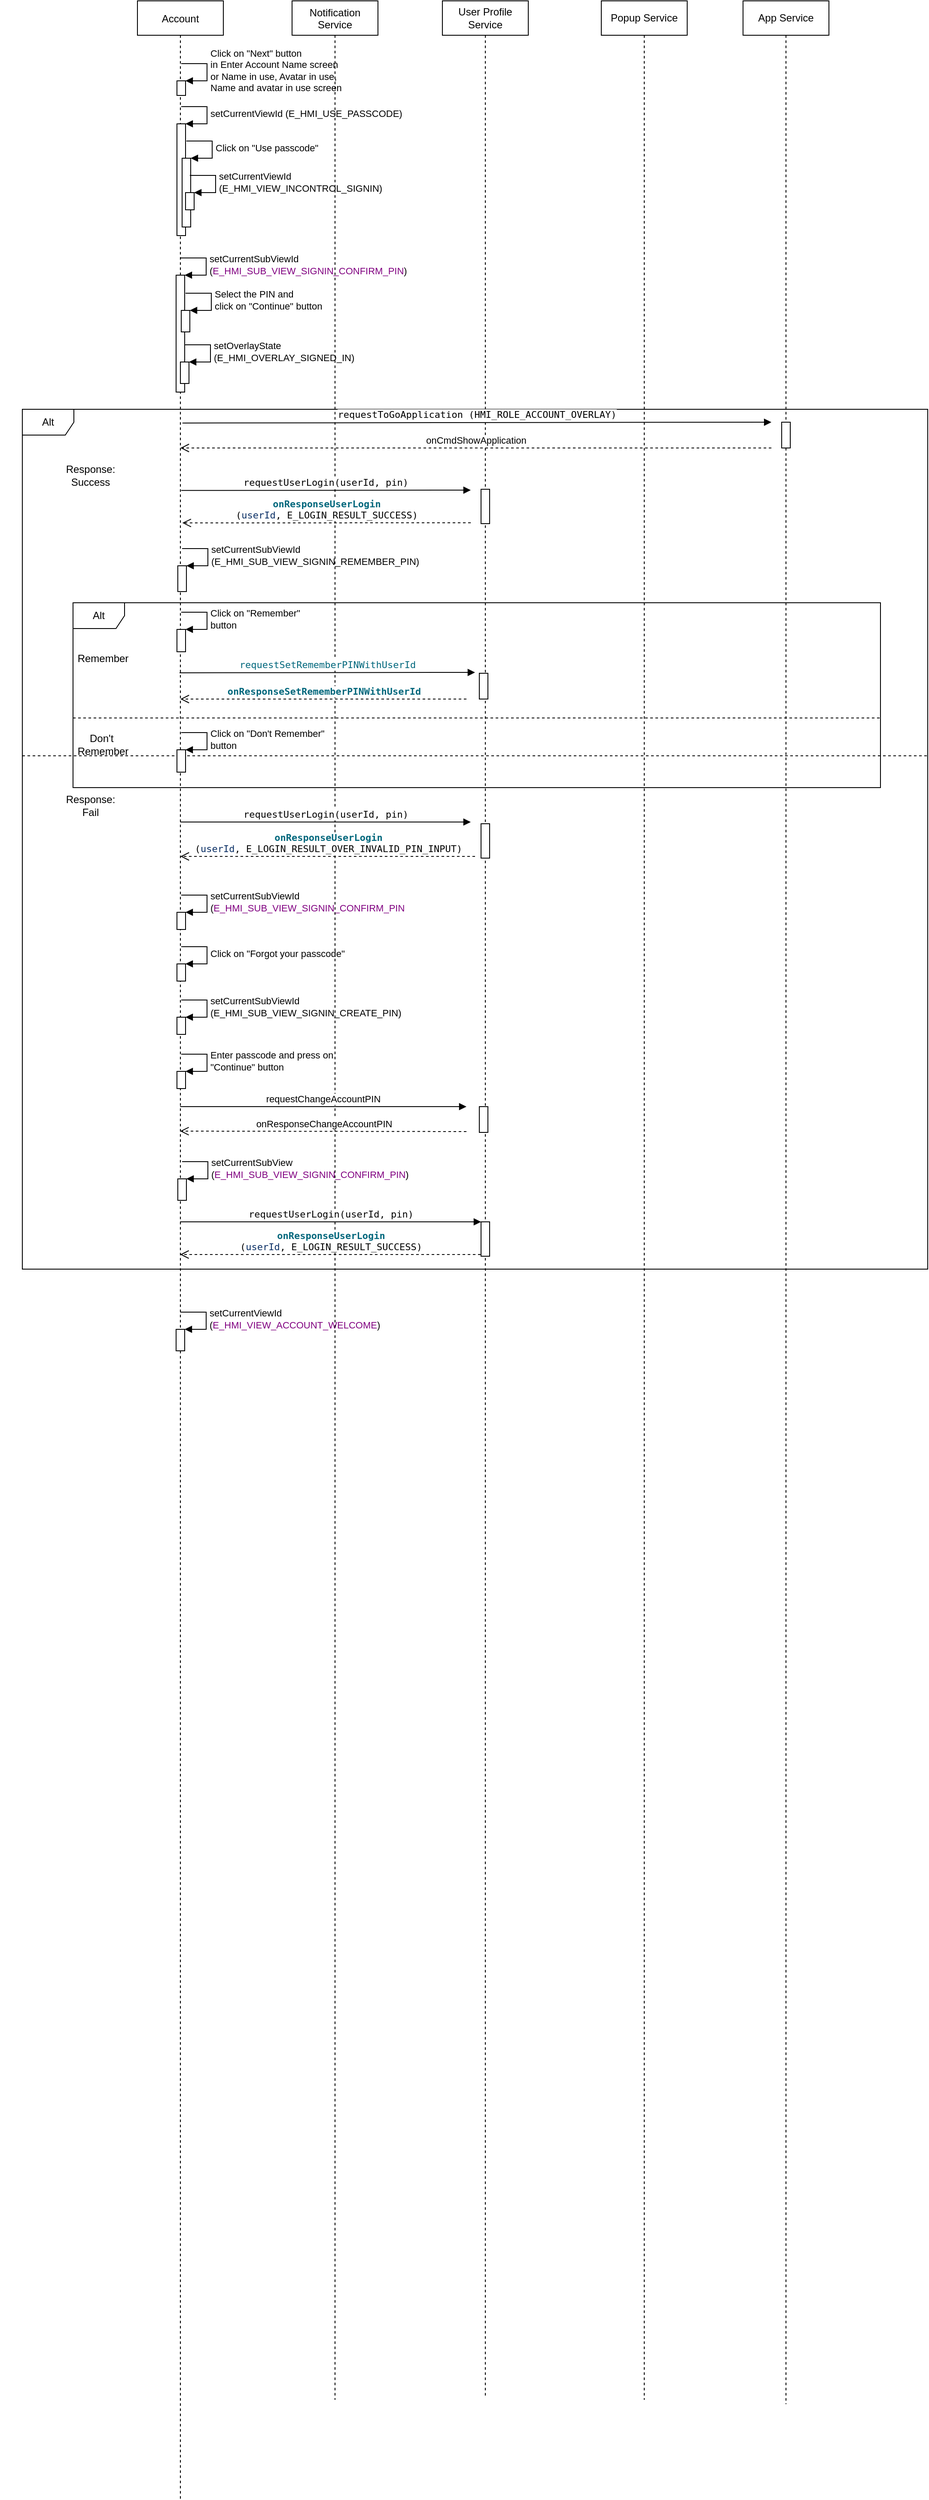 <mxfile version="20.0.3" type="github"><diagram name="5.Use passcode" id="7i3GNUiUWpW6LsTLCLUb"><mxGraphModel dx="1550" dy="787" grid="1" gridSize="5" guides="1" tooltips="1" connect="1" arrows="1" fold="1" page="1" pageScale="1" pageWidth="1654" pageHeight="2336" math="0" shadow="0"><root><mxCell id="Ll0TUTOF1Aih_Eim0PND-0"/><mxCell id="Ll0TUTOF1Aih_Eim0PND-1" parent="Ll0TUTOF1Aih_Eim0PND-0"/><mxCell id="jUwYqst78MV3PYVB4rAi-16" value="" style="group" parent="Ll0TUTOF1Aih_Eim0PND-1" connectable="0" vertex="1"><mxGeometry x="292" y="840" width="940" height="215" as="geometry"/></mxCell><mxCell id="jUwYqst78MV3PYVB4rAi-14" value="Alt" style="shape=umlFrame;whiteSpace=wrap;html=1;" parent="jUwYqst78MV3PYVB4rAi-16" vertex="1"><mxGeometry width="940" height="215" as="geometry"/></mxCell><mxCell id="jUwYqst78MV3PYVB4rAi-15" value="" style="line;strokeWidth=1;fillColor=none;align=left;verticalAlign=middle;spacingTop=-1;spacingLeft=3;spacingRight=3;rotatable=0;labelPosition=right;points=[];portConstraint=eastwest;dashed=1;" parent="jUwYqst78MV3PYVB4rAi-16" vertex="1"><mxGeometry y="130" width="940" height="8" as="geometry"/></mxCell><mxCell id="jUwYqst78MV3PYVB4rAi-17" value="Remember" style="text;html=1;strokeColor=none;fillColor=none;align=center;verticalAlign=middle;whiteSpace=wrap;rounded=0;dashed=1;" parent="jUwYqst78MV3PYVB4rAi-16" vertex="1"><mxGeometry x="15.878" y="50" width="38.108" height="30" as="geometry"/></mxCell><mxCell id="jUwYqst78MV3PYVB4rAi-18" value="Don't&amp;nbsp;&lt;br&gt;Remember" style="text;html=1;strokeColor=none;fillColor=none;align=center;verticalAlign=middle;whiteSpace=wrap;rounded=0;dashed=1;" parent="jUwYqst78MV3PYVB4rAi-16" vertex="1"><mxGeometry x="15.878" y="150" width="38.108" height="30" as="geometry"/></mxCell><mxCell id="QzJCntWpNUbFTJizOiE5-14" value="" style="group" parent="Ll0TUTOF1Aih_Eim0PND-1" connectable="0" vertex="1"><mxGeometry x="233" y="615" width="1054" height="1000" as="geometry"/></mxCell><mxCell id="QzJCntWpNUbFTJizOiE5-10" value="Alt" style="shape=umlFrame;whiteSpace=wrap;html=1;" parent="QzJCntWpNUbFTJizOiE5-14" vertex="1"><mxGeometry width="1054" height="1000.0" as="geometry"/></mxCell><mxCell id="QzJCntWpNUbFTJizOiE5-11" value="" style="line;strokeWidth=1;fillColor=none;align=left;verticalAlign=middle;spacingTop=-1;spacingLeft=3;spacingRight=3;rotatable=0;labelPosition=right;points=[];portConstraint=eastwest;dashed=1;" parent="QzJCntWpNUbFTJizOiE5-14" vertex="1"><mxGeometry y="399.005" width="1054" height="7.96" as="geometry"/></mxCell><mxCell id="QzJCntWpNUbFTJizOiE5-12" value="Response:&lt;br&gt;Success" style="text;html=1;strokeColor=none;fillColor=none;align=center;verticalAlign=middle;whiteSpace=wrap;rounded=0;dashed=1;" parent="QzJCntWpNUbFTJizOiE5-14" vertex="1"><mxGeometry x="-26.0" y="62.177" width="210.8" height="29.851" as="geometry"/></mxCell><mxCell id="QzJCntWpNUbFTJizOiE5-13" value="Response:&lt;br&gt;Fail" style="text;html=1;strokeColor=none;fillColor=none;align=center;verticalAlign=middle;whiteSpace=wrap;rounded=0;dashed=1;" parent="QzJCntWpNUbFTJizOiE5-14" vertex="1"><mxGeometry x="-26.0" y="445.592" width="210.8" height="29.851" as="geometry"/></mxCell><mxCell id="Ll0TUTOF1Aih_Eim0PND-2" value="Account" style="shape=umlLifeline;perimeter=lifelinePerimeter;container=1;collapsible=0;recursiveResize=0;rounded=0;shadow=0;strokeWidth=1;" parent="Ll0TUTOF1Aih_Eim0PND-1" vertex="1"><mxGeometry x="367" y="140" width="100" height="2905" as="geometry"/></mxCell><mxCell id="Ll0TUTOF1Aih_Eim0PND-3" value="" style="html=1;points=[];perimeter=orthogonalPerimeter;" parent="Ll0TUTOF1Aih_Eim0PND-2" vertex="1"><mxGeometry x="46" y="93" width="10" height="17" as="geometry"/></mxCell><mxCell id="Ll0TUTOF1Aih_Eim0PND-4" value="Click on &quot;Next&quot; button&lt;br&gt;in Enter Account Name screen&lt;br&gt;or Name in use, Avatar in use,&lt;br&gt;Name and avatar in use screen" style="edgeStyle=orthogonalEdgeStyle;html=1;align=left;spacingLeft=2;endArrow=block;rounded=0;entryX=1;entryY=0;" parent="Ll0TUTOF1Aih_Eim0PND-2" target="Ll0TUTOF1Aih_Eim0PND-3" edge="1"><mxGeometry relative="1" as="geometry"><mxPoint x="51" y="73" as="sourcePoint"/><Array as="points"><mxPoint x="81" y="73"/></Array></mxGeometry></mxCell><mxCell id="rllTW41nW2jnKarq9-gX-4" value="" style="html=1;points=[];perimeter=orthogonalPerimeter;" parent="Ll0TUTOF1Aih_Eim0PND-2" vertex="1"><mxGeometry x="46" y="143" width="10" height="130" as="geometry"/></mxCell><mxCell id="rllTW41nW2jnKarq9-gX-5" value="setCurrentViewId (E_HMI_USE_PASSCODE)" style="edgeStyle=orthogonalEdgeStyle;html=1;align=left;spacingLeft=2;endArrow=block;rounded=0;entryX=1;entryY=0;" parent="Ll0TUTOF1Aih_Eim0PND-2" target="rllTW41nW2jnKarq9-gX-4" edge="1"><mxGeometry relative="1" as="geometry"><mxPoint x="51" y="123" as="sourcePoint"/><Array as="points"><mxPoint x="81" y="123"/></Array></mxGeometry></mxCell><mxCell id="rllTW41nW2jnKarq9-gX-6" value="" style="html=1;points=[];perimeter=orthogonalPerimeter;" parent="Ll0TUTOF1Aih_Eim0PND-2" vertex="1"><mxGeometry x="52" y="183" width="10" height="80" as="geometry"/></mxCell><mxCell id="rllTW41nW2jnKarq9-gX-7" value="Click on &quot;Use passcode&quot;" style="edgeStyle=orthogonalEdgeStyle;html=1;align=left;spacingLeft=2;endArrow=block;rounded=0;entryX=1;entryY=0;" parent="Ll0TUTOF1Aih_Eim0PND-2" target="rllTW41nW2jnKarq9-gX-6" edge="1"><mxGeometry relative="1" as="geometry"><mxPoint x="57" y="163" as="sourcePoint"/><Array as="points"><mxPoint x="87" y="163"/></Array></mxGeometry></mxCell><mxCell id="OQmPSfKjK-mu0-LjnbWT-0" value="" style="html=1;points=[];perimeter=orthogonalPerimeter;" parent="Ll0TUTOF1Aih_Eim0PND-2" vertex="1"><mxGeometry x="56" y="223" width="10" height="20" as="geometry"/></mxCell><mxCell id="OQmPSfKjK-mu0-LjnbWT-1" value="setCurrentViewId &lt;br&gt;(E_HMI_VIEW_INCONTROL_SIGNIN)" style="edgeStyle=orthogonalEdgeStyle;html=1;align=left;spacingLeft=2;endArrow=block;rounded=0;entryX=1;entryY=0;" parent="Ll0TUTOF1Aih_Eim0PND-2" target="OQmPSfKjK-mu0-LjnbWT-0" edge="1"><mxGeometry relative="1" as="geometry"><mxPoint x="61" y="203" as="sourcePoint"/><Array as="points"><mxPoint x="91" y="203"/></Array></mxGeometry></mxCell><mxCell id="OQmPSfKjK-mu0-LjnbWT-2" value="" style="html=1;points=[];perimeter=orthogonalPerimeter;" parent="Ll0TUTOF1Aih_Eim0PND-2" vertex="1"><mxGeometry x="45" y="319" width="10" height="136" as="geometry"/></mxCell><mxCell id="OQmPSfKjK-mu0-LjnbWT-3" value="setCurrentSubViewId&lt;br&gt;(&lt;span style=&quot;color: rgb(128, 0, 128);&quot;&gt;E_HMI_SUB_VIEW_SIGNIN_CONFIRM_PIN&lt;/span&gt;)" style="edgeStyle=orthogonalEdgeStyle;html=1;align=left;spacingLeft=2;endArrow=block;rounded=0;entryX=1;entryY=0;" parent="Ll0TUTOF1Aih_Eim0PND-2" target="OQmPSfKjK-mu0-LjnbWT-2" edge="1"><mxGeometry relative="1" as="geometry"><mxPoint x="50" y="299" as="sourcePoint"/><Array as="points"><mxPoint x="80" y="299"/></Array></mxGeometry></mxCell><mxCell id="OQmPSfKjK-mu0-LjnbWT-4" value="" style="html=1;points=[];perimeter=orthogonalPerimeter;" parent="Ll0TUTOF1Aih_Eim0PND-2" vertex="1"><mxGeometry x="46" y="1060" width="10" height="20" as="geometry"/></mxCell><mxCell id="OQmPSfKjK-mu0-LjnbWT-5" value="setCurrentSubViewId&lt;br&gt;(&lt;span style=&quot;color: rgb(128, 0, 128);&quot;&gt;E_HMI_SUB_VIEW_SIGNIN_CONFIRM_PIN&lt;/span&gt;" style="edgeStyle=orthogonalEdgeStyle;html=1;align=left;spacingLeft=2;endArrow=block;rounded=0;entryX=1;entryY=0;" parent="Ll0TUTOF1Aih_Eim0PND-2" target="OQmPSfKjK-mu0-LjnbWT-4" edge="1"><mxGeometry relative="1" as="geometry"><mxPoint x="51" y="1040" as="sourcePoint"/><Array as="points"><mxPoint x="81" y="1040"/></Array></mxGeometry></mxCell><mxCell id="jUwYqst78MV3PYVB4rAi-8" value="" style="html=1;points=[];perimeter=orthogonalPerimeter;" parent="Ll0TUTOF1Aih_Eim0PND-2" vertex="1"><mxGeometry x="51" y="360" width="10" height="25" as="geometry"/></mxCell><mxCell id="jUwYqst78MV3PYVB4rAi-9" value="Select the PIN and&lt;br&gt;click on &quot;Continue&quot; button" style="edgeStyle=orthogonalEdgeStyle;html=1;align=left;spacingLeft=2;endArrow=block;rounded=0;entryX=1;entryY=0;" parent="Ll0TUTOF1Aih_Eim0PND-2" target="jUwYqst78MV3PYVB4rAi-8" edge="1"><mxGeometry relative="1" as="geometry"><mxPoint x="56" y="340" as="sourcePoint"/><Array as="points"><mxPoint x="86" y="340"/></Array></mxGeometry></mxCell><mxCell id="JeS0EOX_MZ1Tq1z5bf3x-3" value="" style="html=1;points=[];perimeter=orthogonalPerimeter;" parent="Ll0TUTOF1Aih_Eim0PND-2" vertex="1"><mxGeometry x="50" y="420" width="10" height="25" as="geometry"/></mxCell><mxCell id="JeS0EOX_MZ1Tq1z5bf3x-4" value="setOverlayState&lt;br&gt;(E_HMI_OVERLAY_SIGNED_IN)" style="edgeStyle=orthogonalEdgeStyle;html=1;align=left;spacingLeft=2;endArrow=block;rounded=0;entryX=1;entryY=0;" parent="Ll0TUTOF1Aih_Eim0PND-2" target="JeS0EOX_MZ1Tq1z5bf3x-3" edge="1"><mxGeometry relative="1" as="geometry"><mxPoint x="55" y="400" as="sourcePoint"/><Array as="points"><mxPoint x="85" y="400"/></Array></mxGeometry></mxCell><mxCell id="jUwYqst78MV3PYVB4rAi-6" value="" style="html=1;points=[];perimeter=orthogonalPerimeter;" parent="Ll0TUTOF1Aih_Eim0PND-2" vertex="1"><mxGeometry x="47" y="657" width="10" height="30" as="geometry"/></mxCell><mxCell id="jUwYqst78MV3PYVB4rAi-7" value="setCurrentSubViewId &lt;br&gt;(E_HMI_SUB_VIEW_SIGNIN_REMEMBER_PIN)" style="edgeStyle=orthogonalEdgeStyle;html=1;align=left;spacingLeft=2;endArrow=block;rounded=0;entryX=1;entryY=0;" parent="Ll0TUTOF1Aih_Eim0PND-2" target="jUwYqst78MV3PYVB4rAi-6" edge="1"><mxGeometry relative="1" as="geometry"><mxPoint x="52" y="637" as="sourcePoint"/><Array as="points"><mxPoint x="82" y="637"/></Array></mxGeometry></mxCell><mxCell id="jUwYqst78MV3PYVB4rAi-10" value="" style="html=1;points=[];perimeter=orthogonalPerimeter;" parent="Ll0TUTOF1Aih_Eim0PND-2" vertex="1"><mxGeometry x="46" y="731" width="10" height="26" as="geometry"/></mxCell><mxCell id="jUwYqst78MV3PYVB4rAi-11" value="Click on &quot;Remember&quot; &lt;br&gt;button" style="edgeStyle=orthogonalEdgeStyle;html=1;align=left;spacingLeft=2;endArrow=block;rounded=0;entryX=1;entryY=0;" parent="Ll0TUTOF1Aih_Eim0PND-2" target="jUwYqst78MV3PYVB4rAi-10" edge="1"><mxGeometry relative="1" as="geometry"><mxPoint x="51" y="711" as="sourcePoint"/><Array as="points"><mxPoint x="81" y="711"/></Array></mxGeometry></mxCell><mxCell id="jUwYqst78MV3PYVB4rAi-12" value="" style="html=1;points=[];perimeter=orthogonalPerimeter;" parent="Ll0TUTOF1Aih_Eim0PND-2" vertex="1"><mxGeometry x="46" y="871" width="10" height="26" as="geometry"/></mxCell><mxCell id="jUwYqst78MV3PYVB4rAi-13" value="Click on &quot;Don't Remember&quot; &lt;br&gt;button" style="edgeStyle=orthogonalEdgeStyle;html=1;align=left;spacingLeft=2;endArrow=block;rounded=0;entryX=1;entryY=0;" parent="Ll0TUTOF1Aih_Eim0PND-2" target="jUwYqst78MV3PYVB4rAi-12" edge="1"><mxGeometry relative="1" as="geometry"><mxPoint x="51" y="851" as="sourcePoint"/><Array as="points"><mxPoint x="81" y="851"/></Array></mxGeometry></mxCell><mxCell id="jUwYqst78MV3PYVB4rAi-22" value="" style="html=1;points=[];perimeter=orthogonalPerimeter;" parent="Ll0TUTOF1Aih_Eim0PND-2" vertex="1"><mxGeometry x="46" y="1182" width="10" height="20" as="geometry"/></mxCell><mxCell id="jUwYqst78MV3PYVB4rAi-23" value="setCurrentSubViewId&lt;br&gt;(E_HMI_SUB_VIEW_SIGNIN_CREATE_PIN)" style="edgeStyle=orthogonalEdgeStyle;html=1;align=left;spacingLeft=2;endArrow=block;rounded=0;entryX=1;entryY=0;" parent="Ll0TUTOF1Aih_Eim0PND-2" target="jUwYqst78MV3PYVB4rAi-22" edge="1"><mxGeometry relative="1" as="geometry"><mxPoint x="51" y="1162" as="sourcePoint"/><Array as="points"><mxPoint x="81" y="1162"/></Array></mxGeometry></mxCell><mxCell id="7maRlyfhHBZz7VpoM_D0-0" value="" style="html=1;points=[];perimeter=orthogonalPerimeter;" parent="Ll0TUTOF1Aih_Eim0PND-2" vertex="1"><mxGeometry x="46" y="1120" width="10" height="20" as="geometry"/></mxCell><mxCell id="7maRlyfhHBZz7VpoM_D0-1" value="Click on &quot;Forgot your passcode&quot;" style="edgeStyle=orthogonalEdgeStyle;html=1;align=left;spacingLeft=2;endArrow=block;rounded=0;entryX=1;entryY=0;" parent="Ll0TUTOF1Aih_Eim0PND-2" target="7maRlyfhHBZz7VpoM_D0-0" edge="1"><mxGeometry relative="1" as="geometry"><mxPoint x="51" y="1100" as="sourcePoint"/><Array as="points"><mxPoint x="81" y="1100"/></Array></mxGeometry></mxCell><mxCell id="QzJCntWpNUbFTJizOiE5-3" value="" style="html=1;points=[];perimeter=orthogonalPerimeter;" parent="Ll0TUTOF1Aih_Eim0PND-2" vertex="1"><mxGeometry x="46" y="1245" width="10" height="20" as="geometry"/></mxCell><mxCell id="QzJCntWpNUbFTJizOiE5-4" value="Enter passcode and press on&amp;nbsp;&lt;br&gt;&quot;Continue&quot; button" style="edgeStyle=orthogonalEdgeStyle;html=1;align=left;spacingLeft=2;endArrow=block;rounded=0;entryX=1;entryY=0;" parent="Ll0TUTOF1Aih_Eim0PND-2" target="QzJCntWpNUbFTJizOiE5-3" edge="1"><mxGeometry relative="1" as="geometry"><mxPoint x="51" y="1225" as="sourcePoint"/><Array as="points"><mxPoint x="81" y="1225"/></Array></mxGeometry></mxCell><mxCell id="QzJCntWpNUbFTJizOiE5-5" value="" style="html=1;points=[];perimeter=orthogonalPerimeter;" parent="Ll0TUTOF1Aih_Eim0PND-2" vertex="1"><mxGeometry x="47" y="1370" width="10" height="25" as="geometry"/></mxCell><mxCell id="QzJCntWpNUbFTJizOiE5-6" value="setCurrentSubView &lt;br&gt;(&lt;span style=&quot;color: rgb(128, 0, 128);&quot;&gt;E_HMI_SUB_VIEW_SIGNIN_CONFIRM_PIN&lt;/span&gt;)" style="edgeStyle=orthogonalEdgeStyle;html=1;align=left;spacingLeft=2;endArrow=block;rounded=0;entryX=1;entryY=0;" parent="Ll0TUTOF1Aih_Eim0PND-2" target="QzJCntWpNUbFTJizOiE5-5" edge="1"><mxGeometry relative="1" as="geometry"><mxPoint x="52" y="1350" as="sourcePoint"/><Array as="points"><mxPoint x="82" y="1350"/></Array></mxGeometry></mxCell><mxCell id="QzJCntWpNUbFTJizOiE5-15" value="" style="html=1;points=[];perimeter=orthogonalPerimeter;" parent="Ll0TUTOF1Aih_Eim0PND-2" vertex="1"><mxGeometry x="45" y="1545" width="10" height="25" as="geometry"/></mxCell><mxCell id="QzJCntWpNUbFTJizOiE5-16" value="setCurrentViewId&amp;nbsp;&lt;br&gt;(&lt;span style=&quot;color: rgb(128, 0, 128);&quot;&gt;E_HMI_VIEW_ACCOUNT_WELCOME&lt;/span&gt;)" style="edgeStyle=orthogonalEdgeStyle;html=1;align=left;spacingLeft=2;endArrow=block;rounded=0;entryX=1;entryY=0;" parent="Ll0TUTOF1Aih_Eim0PND-2" target="QzJCntWpNUbFTJizOiE5-15" edge="1"><mxGeometry relative="1" as="geometry"><mxPoint x="50" y="1525" as="sourcePoint"/><Array as="points"><mxPoint x="80" y="1525"/></Array></mxGeometry></mxCell><mxCell id="Ll0TUTOF1Aih_Eim0PND-59" value="Notification &#10;Service" style="shape=umlLifeline;perimeter=lifelinePerimeter;container=1;collapsible=0;recursiveResize=0;rounded=0;shadow=0;strokeWidth=1;" parent="Ll0TUTOF1Aih_Eim0PND-1" vertex="1"><mxGeometry x="547" y="140" width="100" height="2790" as="geometry"/></mxCell><mxCell id="Ll0TUTOF1Aih_Eim0PND-60" value="User Profile Service" style="shape=umlLifeline;perimeter=lifelinePerimeter;whiteSpace=wrap;html=1;container=1;collapsible=0;recursiveResize=0;outlineConnect=0;" parent="Ll0TUTOF1Aih_Eim0PND-1" vertex="1"><mxGeometry x="722" y="140" width="100" height="2785" as="geometry"/></mxCell><mxCell id="JeS0EOX_MZ1Tq1z5bf3x-0" value="" style="html=1;points=[];perimeter=orthogonalPerimeter;" parent="Ll0TUTOF1Aih_Eim0PND-60" vertex="1"><mxGeometry x="45" y="568" width="10" height="40" as="geometry"/></mxCell><mxCell id="jUwYqst78MV3PYVB4rAi-1" value="&lt;pre style=&quot;margin-top: 0px; margin-bottom: 0px;&quot;&gt;&lt;span style=&quot;color:#00677c;&quot;&gt;requestSetRememberPINWithUserId&lt;/span&gt;&lt;/pre&gt;" style="html=1;verticalAlign=bottom;endArrow=block;rounded=0;exitX=0.49;exitY=0.269;exitDx=0;exitDy=0;exitPerimeter=0;" parent="Ll0TUTOF1Aih_Eim0PND-60" source="Ll0TUTOF1Aih_Eim0PND-2" edge="1"><mxGeometry width="80" relative="1" as="geometry"><mxPoint x="-295" y="780" as="sourcePoint"/><mxPoint x="38" y="781" as="targetPoint"/></mxGeometry></mxCell><mxCell id="jUwYqst78MV3PYVB4rAi-4" value="" style="html=1;points=[];perimeter=orthogonalPerimeter;" parent="Ll0TUTOF1Aih_Eim0PND-60" vertex="1"><mxGeometry x="43" y="782" width="10" height="30" as="geometry"/></mxCell><mxCell id="jUwYqst78MV3PYVB4rAi-5" value="&lt;pre style=&quot;margin-top: 0px; margin-bottom: 0px;&quot;&gt;&lt;span style=&quot;font-weight:600; color:#00677c;&quot;&gt;onResponseSetRememberPINWithUserId&lt;/span&gt;&lt;/pre&gt;" style="html=1;verticalAlign=bottom;endArrow=open;dashed=1;endSize=8;rounded=0;" parent="Ll0TUTOF1Aih_Eim0PND-60" target="Ll0TUTOF1Aih_Eim0PND-2" edge="1"><mxGeometry relative="1" as="geometry"><mxPoint x="28" y="812" as="sourcePoint"/><mxPoint x="-292" y="812" as="targetPoint"/></mxGeometry></mxCell><mxCell id="jUwYqst78MV3PYVB4rAi-19" value="" style="html=1;points=[];perimeter=orthogonalPerimeter;" parent="Ll0TUTOF1Aih_Eim0PND-60" vertex="1"><mxGeometry x="45" y="957" width="10" height="40" as="geometry"/></mxCell><mxCell id="QzJCntWpNUbFTJizOiE5-0" value="" style="html=1;points=[];perimeter=orthogonalPerimeter;" parent="Ll0TUTOF1Aih_Eim0PND-60" vertex="1"><mxGeometry x="43" y="1286" width="10" height="30" as="geometry"/></mxCell><mxCell id="QzJCntWpNUbFTJizOiE5-7" value="" style="html=1;points=[];perimeter=orthogonalPerimeter;" parent="Ll0TUTOF1Aih_Eim0PND-60" vertex="1"><mxGeometry x="45" y="1420" width="10" height="40" as="geometry"/></mxCell><mxCell id="QzJCntWpNUbFTJizOiE5-8" value="&lt;pre style=&quot;margin-top: 0px; margin-bottom: 0px;&quot;&gt;requestUserLogin(userId,&lt;span style=&quot;color:#c0c0c0;&quot;&gt; &lt;/span&gt;pin)&lt;/pre&gt;" style="html=1;verticalAlign=bottom;endArrow=block;entryX=0;entryY=0;rounded=0;" parent="Ll0TUTOF1Aih_Eim0PND-60" target="QzJCntWpNUbFTJizOiE5-7" edge="1"><mxGeometry relative="1" as="geometry"><mxPoint x="-305.333" y="1420" as="sourcePoint"/></mxGeometry></mxCell><mxCell id="QzJCntWpNUbFTJizOiE5-9" value="&lt;pre style=&quot;margin-top: 0px; margin-bottom: 0px;&quot;&gt;&lt;span style=&quot;font-weight:600; color:#00677c;&quot;&gt;onResponseUserLogin&lt;br&gt;&lt;/span&gt;(&lt;font color=&quot;#092e64&quot;&gt;userId&lt;/font&gt;,&lt;span style=&quot;color:#c0c0c0;&quot;&gt; &lt;/span&gt;E_LOGIN_RESULT_SUCCESS)&lt;br&gt;&lt;/pre&gt;" style="html=1;verticalAlign=bottom;endArrow=open;dashed=1;endSize=8;rounded=0;" parent="Ll0TUTOF1Aih_Eim0PND-60" edge="1"><mxGeometry relative="1" as="geometry"><mxPoint x="-305.333" y="1458" as="targetPoint"/><mxPoint x="44.5" y="1458" as="sourcePoint"/></mxGeometry></mxCell><mxCell id="Ll0TUTOF1Aih_Eim0PND-66" value="Popup Service" style="shape=umlLifeline;perimeter=lifelinePerimeter;whiteSpace=wrap;html=1;container=1;collapsible=0;recursiveResize=0;outlineConnect=0;" parent="Ll0TUTOF1Aih_Eim0PND-1" vertex="1"><mxGeometry x="907" y="140" width="100" height="2790" as="geometry"/></mxCell><mxCell id="Ll0TUTOF1Aih_Eim0PND-68" value="App Service" style="shape=umlLifeline;perimeter=lifelinePerimeter;whiteSpace=wrap;html=1;container=1;collapsible=0;recursiveResize=0;outlineConnect=0;" parent="Ll0TUTOF1Aih_Eim0PND-1" vertex="1"><mxGeometry x="1072" y="140" width="100" height="2795" as="geometry"/></mxCell><mxCell id="jUwYqst78MV3PYVB4rAi-0" value="&lt;pre style=&quot;margin-top: 0px; margin-bottom: 0px;&quot;&gt;requestToGoApplication (HMI_ROLE_ACCOUNT_OVERLAY)&lt;/pre&gt;" style="html=1;verticalAlign=bottom;endArrow=block;rounded=0;exitX=0.524;exitY=0.169;exitDx=0;exitDy=0;exitPerimeter=0;" parent="Ll0TUTOF1Aih_Eim0PND-68" source="Ll0TUTOF1Aih_Eim0PND-2" edge="1"><mxGeometry width="80" relative="1" as="geometry"><mxPoint x="-645" y="490" as="sourcePoint"/><mxPoint x="33" y="490" as="targetPoint"/></mxGeometry></mxCell><mxCell id="jUwYqst78MV3PYVB4rAi-3" value="" style="html=1;points=[];perimeter=orthogonalPerimeter;" parent="Ll0TUTOF1Aih_Eim0PND-68" vertex="1"><mxGeometry x="45" y="490" width="10" height="30" as="geometry"/></mxCell><mxCell id="jUwYqst78MV3PYVB4rAi-2" value="onCmdShowApplication" style="html=1;verticalAlign=bottom;endArrow=open;dashed=1;endSize=8;rounded=0;" parent="Ll0TUTOF1Aih_Eim0PND-68" target="Ll0TUTOF1Aih_Eim0PND-2" edge="1"><mxGeometry relative="1" as="geometry"><mxPoint x="33" y="520" as="sourcePoint"/><mxPoint x="-645" y="525" as="targetPoint"/></mxGeometry></mxCell><mxCell id="JeS0EOX_MZ1Tq1z5bf3x-1" value="&lt;pre style=&quot;margin-top: 0px; margin-bottom: 0px;&quot;&gt;requestUserLogin(userId,&lt;span style=&quot;color:#c0c0c0;&quot;&gt; &lt;/span&gt;pin)&lt;/pre&gt;" style="html=1;verticalAlign=bottom;endArrow=block;rounded=0;exitX=0.51;exitY=0.196;exitDx=0;exitDy=0;exitPerimeter=0;" parent="Ll0TUTOF1Aih_Eim0PND-1" source="Ll0TUTOF1Aih_Eim0PND-2" edge="1"><mxGeometry relative="1" as="geometry"><mxPoint x="427" y="708" as="sourcePoint"/><mxPoint x="755" y="709" as="targetPoint"/></mxGeometry></mxCell><mxCell id="JeS0EOX_MZ1Tq1z5bf3x-2" value="&lt;pre style=&quot;margin-top: 0px; margin-bottom: 0px;&quot;&gt;&lt;span style=&quot;font-weight:600; color:#00677c;&quot;&gt;onResponseUserLogin&lt;br&gt;&lt;/span&gt;(&lt;font color=&quot;#092e64&quot;&gt;userId&lt;/font&gt;,&lt;span style=&quot;color:#c0c0c0;&quot;&gt; &lt;/span&gt;E_LOGIN_RESULT_SUCCESS)&lt;br&gt;&lt;/pre&gt;" style="html=1;verticalAlign=bottom;endArrow=open;dashed=1;endSize=8;rounded=0;entryX=0.523;entryY=0.209;entryDx=0;entryDy=0;entryPerimeter=0;" parent="Ll0TUTOF1Aih_Eim0PND-1" target="Ll0TUTOF1Aih_Eim0PND-2" edge="1"><mxGeometry relative="1" as="geometry"><mxPoint x="427" y="746" as="targetPoint"/><mxPoint x="755" y="747" as="sourcePoint"/></mxGeometry></mxCell><mxCell id="jUwYqst78MV3PYVB4rAi-20" value="&lt;pre style=&quot;margin-top: 0px; margin-bottom: 0px;&quot;&gt;requestUserLogin(userId,&lt;span style=&quot;color:#c0c0c0;&quot;&gt; &lt;/span&gt;pin)&lt;/pre&gt;" style="html=1;verticalAlign=bottom;endArrow=block;rounded=0;" parent="Ll0TUTOF1Aih_Eim0PND-1" source="Ll0TUTOF1Aih_Eim0PND-2" edge="1"><mxGeometry relative="1" as="geometry"><mxPoint x="427" y="1097" as="sourcePoint"/><mxPoint x="755" y="1095" as="targetPoint"/></mxGeometry></mxCell><mxCell id="jUwYqst78MV3PYVB4rAi-21" value="&lt;pre style=&quot;margin-top: 0px; margin-bottom: 0px;&quot;&gt;&lt;span style=&quot;font-weight:600; color:#00677c;&quot;&gt;onResponseUserLogin&lt;br&gt;&lt;/span&gt;(&lt;font color=&quot;#092e64&quot;&gt;userId&lt;/font&gt;,&lt;span style=&quot;color:#c0c0c0;&quot;&gt; &lt;/span&gt;E_LOGIN_RESULT_OVER_INVALID_PIN_INPUT)&lt;br&gt;&lt;/pre&gt;" style="html=1;verticalAlign=bottom;endArrow=open;dashed=1;endSize=8;rounded=0;" parent="Ll0TUTOF1Aih_Eim0PND-1" target="Ll0TUTOF1Aih_Eim0PND-2" edge="1"><mxGeometry relative="1" as="geometry"><mxPoint x="427" y="1135" as="targetPoint"/><mxPoint x="760" y="1135" as="sourcePoint"/></mxGeometry></mxCell><mxCell id="QzJCntWpNUbFTJizOiE5-1" value="requestChangeAccountPIN" style="html=1;verticalAlign=bottom;endArrow=block;rounded=0;" parent="Ll0TUTOF1Aih_Eim0PND-1" edge="1"><mxGeometry relative="1" as="geometry"><mxPoint x="416.667" y="1426" as="sourcePoint"/><mxPoint x="750" y="1426" as="targetPoint"/></mxGeometry></mxCell><mxCell id="QzJCntWpNUbFTJizOiE5-2" value="onResponseChangeAccountPIN" style="html=1;verticalAlign=bottom;endArrow=open;dashed=1;endSize=8;rounded=0;" parent="Ll0TUTOF1Aih_Eim0PND-1" edge="1"><mxGeometry relative="1" as="geometry"><mxPoint x="416.667" y="1454.5" as="targetPoint"/><mxPoint x="750" y="1455" as="sourcePoint"/></mxGeometry></mxCell></root></mxGraphModel></diagram></mxfile>